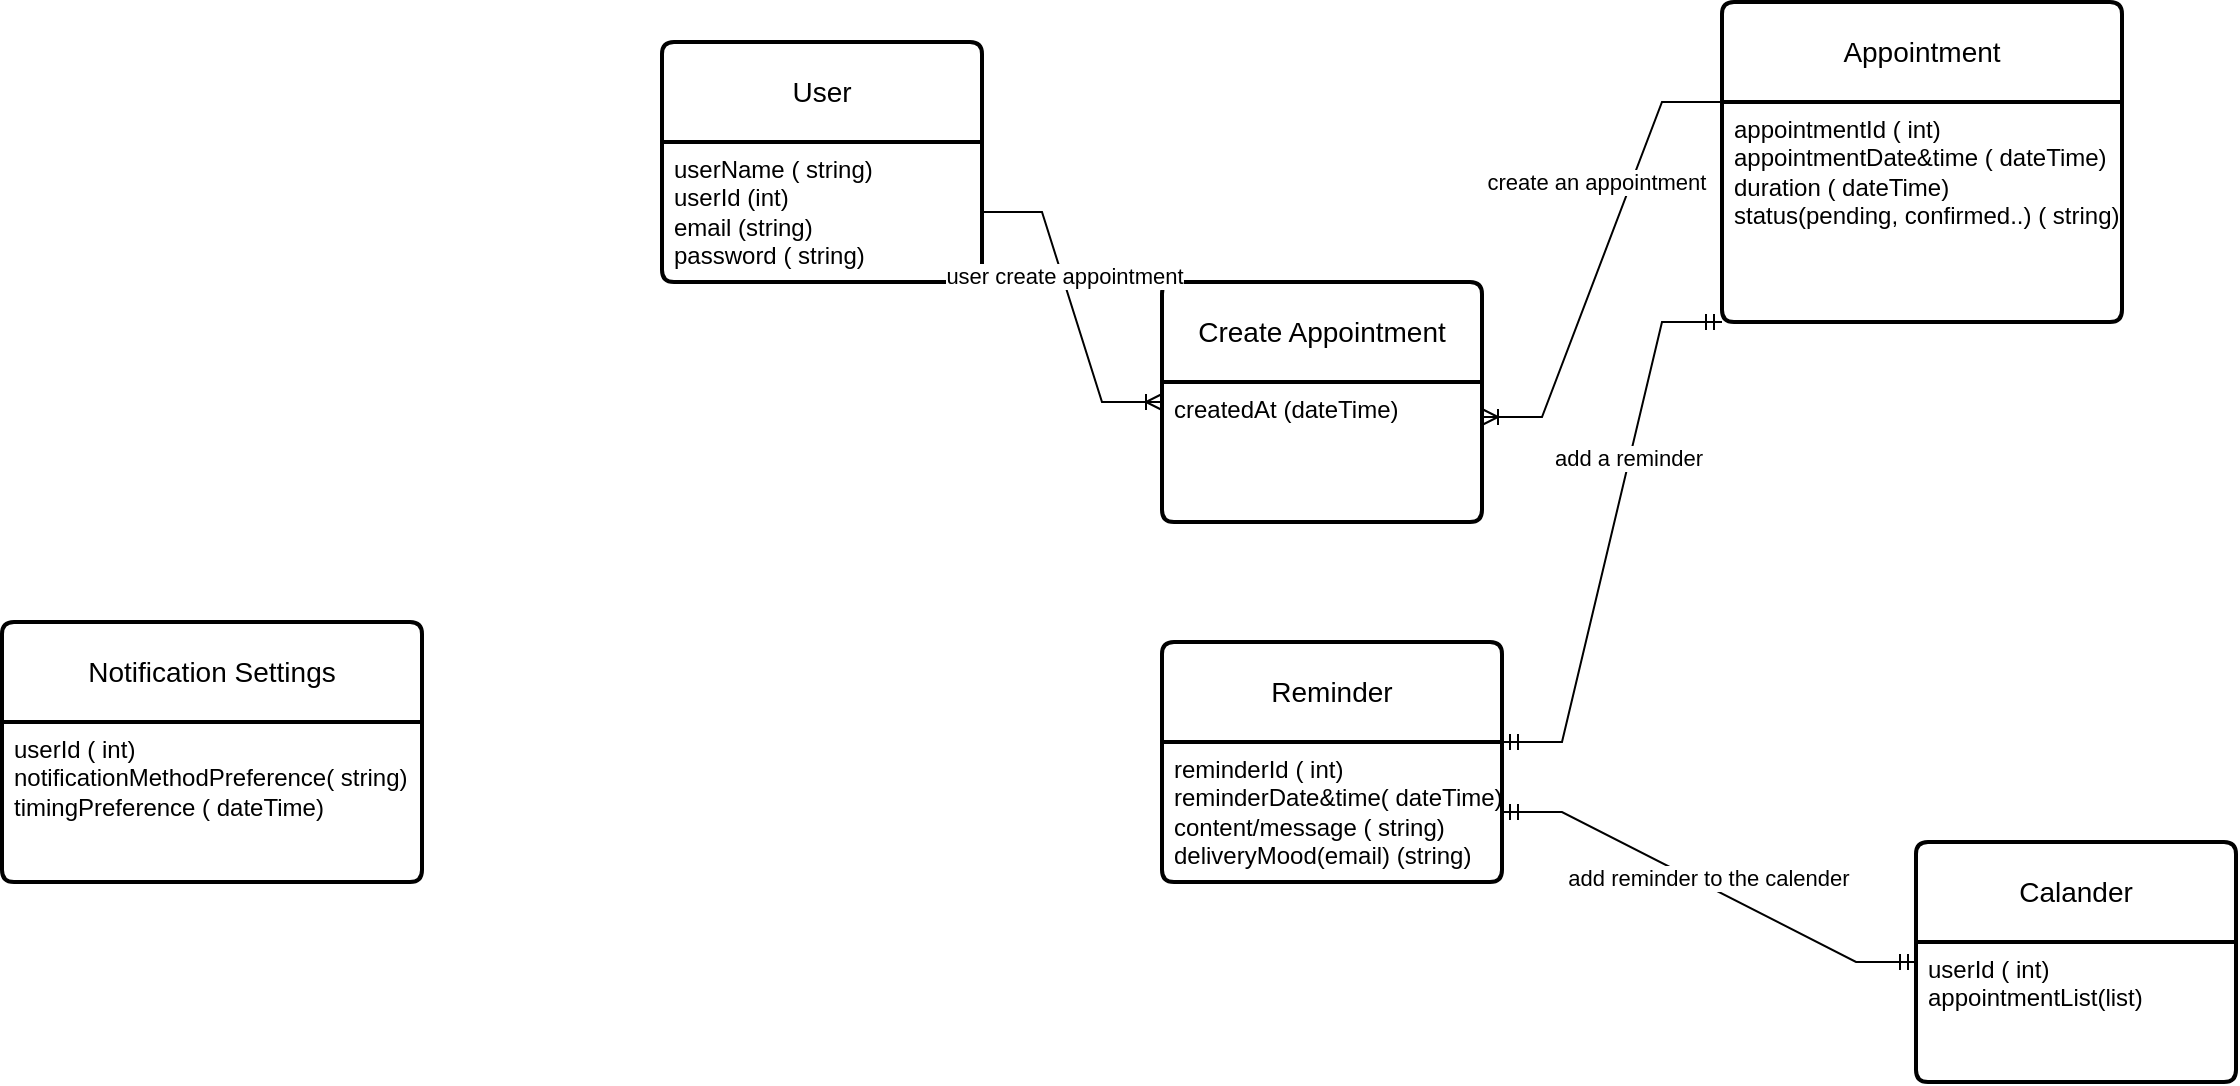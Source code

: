 <mxfile version="23.0.1" type="github">
  <diagram name="Page-1" id="C3Hwjrb-IPvHiDlZz18y">
    <mxGraphModel dx="1623" dy="1646" grid="1" gridSize="10" guides="1" tooltips="1" connect="1" arrows="1" fold="1" page="1" pageScale="1" pageWidth="827" pageHeight="1169" math="0" shadow="0">
      <root>
        <mxCell id="0" />
        <mxCell id="1" parent="0" />
        <mxCell id="0tqYPtEU-48YP9xvBXRx-1" value="User" style="swimlane;childLayout=stackLayout;horizontal=1;startSize=50;horizontalStack=0;rounded=1;fontSize=14;fontStyle=0;strokeWidth=2;resizeParent=0;resizeLast=1;shadow=0;dashed=0;align=center;arcSize=4;whiteSpace=wrap;html=1;" vertex="1" parent="1">
          <mxGeometry x="40" width="160" height="120" as="geometry" />
        </mxCell>
        <mxCell id="0tqYPtEU-48YP9xvBXRx-2" value="userName ( string)&lt;br&gt;userId (int)&lt;br&gt;email (string)&lt;br&gt;password ( string)" style="align=left;strokeColor=none;fillColor=none;spacingLeft=4;fontSize=12;verticalAlign=top;resizable=0;rotatable=0;part=1;html=1;" vertex="1" parent="0tqYPtEU-48YP9xvBXRx-1">
          <mxGeometry y="50" width="160" height="70" as="geometry" />
        </mxCell>
        <mxCell id="0tqYPtEU-48YP9xvBXRx-3" value="Appointment" style="swimlane;childLayout=stackLayout;horizontal=1;startSize=50;horizontalStack=0;rounded=1;fontSize=14;fontStyle=0;strokeWidth=2;resizeParent=0;resizeLast=1;shadow=0;dashed=0;align=center;arcSize=4;whiteSpace=wrap;html=1;" vertex="1" parent="1">
          <mxGeometry x="570" y="-20" width="200" height="160" as="geometry" />
        </mxCell>
        <mxCell id="0tqYPtEU-48YP9xvBXRx-4" value="appointmentId ( int)&lt;br&gt;appointmentDate&amp;amp;time ( dateTime)&lt;br&gt;duration ( dateTime)&lt;br&gt;status(pending, confirmed..) ( string)" style="align=left;strokeColor=none;fillColor=none;spacingLeft=4;fontSize=12;verticalAlign=top;resizable=0;rotatable=0;part=1;html=1;" vertex="1" parent="0tqYPtEU-48YP9xvBXRx-3">
          <mxGeometry y="50" width="200" height="110" as="geometry" />
        </mxCell>
        <mxCell id="0tqYPtEU-48YP9xvBXRx-8" value="Reminder" style="swimlane;childLayout=stackLayout;horizontal=1;startSize=50;horizontalStack=0;rounded=1;fontSize=14;fontStyle=0;strokeWidth=2;resizeParent=0;resizeLast=1;shadow=0;dashed=0;align=center;arcSize=4;whiteSpace=wrap;html=1;" vertex="1" parent="1">
          <mxGeometry x="290" y="300" width="170" height="120" as="geometry" />
        </mxCell>
        <mxCell id="0tqYPtEU-48YP9xvBXRx-9" value="reminderId ( int)&amp;nbsp;&lt;br&gt;reminderDate&amp;amp;time( dateTime)&lt;br&gt;content/message ( string)&lt;br&gt;deliveryMood(email) (string)" style="align=left;strokeColor=none;fillColor=none;spacingLeft=4;fontSize=12;verticalAlign=top;resizable=0;rotatable=0;part=1;html=1;" vertex="1" parent="0tqYPtEU-48YP9xvBXRx-8">
          <mxGeometry y="50" width="170" height="70" as="geometry" />
        </mxCell>
        <mxCell id="0tqYPtEU-48YP9xvBXRx-10" value="Notification Settings" style="swimlane;childLayout=stackLayout;horizontal=1;startSize=50;horizontalStack=0;rounded=1;fontSize=14;fontStyle=0;strokeWidth=2;resizeParent=0;resizeLast=1;shadow=0;dashed=0;align=center;arcSize=4;whiteSpace=wrap;html=1;" vertex="1" parent="1">
          <mxGeometry x="-290" y="290" width="210" height="130" as="geometry" />
        </mxCell>
        <mxCell id="0tqYPtEU-48YP9xvBXRx-11" value="userId ( int)&lt;br&gt;notificationMethodPreference( string)&lt;br&gt;timingPreference ( dateTime)" style="align=left;strokeColor=none;fillColor=none;spacingLeft=4;fontSize=12;verticalAlign=top;resizable=0;rotatable=0;part=1;html=1;" vertex="1" parent="0tqYPtEU-48YP9xvBXRx-10">
          <mxGeometry y="50" width="210" height="80" as="geometry" />
        </mxCell>
        <mxCell id="0tqYPtEU-48YP9xvBXRx-12" value="Calander" style="swimlane;childLayout=stackLayout;horizontal=1;startSize=50;horizontalStack=0;rounded=1;fontSize=14;fontStyle=0;strokeWidth=2;resizeParent=0;resizeLast=1;shadow=0;dashed=0;align=center;arcSize=4;whiteSpace=wrap;html=1;" vertex="1" parent="1">
          <mxGeometry x="667" y="400" width="160" height="120" as="geometry" />
        </mxCell>
        <mxCell id="0tqYPtEU-48YP9xvBXRx-13" value="userId ( int)&lt;br&gt;appointmentList(list)" style="align=left;strokeColor=none;fillColor=none;spacingLeft=4;fontSize=12;verticalAlign=top;resizable=0;rotatable=0;part=1;html=1;" vertex="1" parent="0tqYPtEU-48YP9xvBXRx-12">
          <mxGeometry y="50" width="160" height="70" as="geometry" />
        </mxCell>
        <mxCell id="0tqYPtEU-48YP9xvBXRx-24" value="Create Appointment" style="swimlane;childLayout=stackLayout;horizontal=1;startSize=50;horizontalStack=0;rounded=1;fontSize=14;fontStyle=0;strokeWidth=2;resizeParent=0;resizeLast=1;shadow=0;dashed=0;align=center;arcSize=4;whiteSpace=wrap;html=1;" vertex="1" parent="1">
          <mxGeometry x="290" y="120" width="160" height="120" as="geometry" />
        </mxCell>
        <mxCell id="0tqYPtEU-48YP9xvBXRx-25" value="createdAt (dateTime)" style="align=left;strokeColor=none;fillColor=none;spacingLeft=4;fontSize=12;verticalAlign=top;resizable=0;rotatable=0;part=1;html=1;" vertex="1" parent="0tqYPtEU-48YP9xvBXRx-24">
          <mxGeometry y="50" width="160" height="70" as="geometry" />
        </mxCell>
        <mxCell id="0tqYPtEU-48YP9xvBXRx-26" value="" style="edgeStyle=entityRelationEdgeStyle;fontSize=12;html=1;endArrow=ERoneToMany;rounded=0;entryX=0;entryY=0.5;entryDx=0;entryDy=0;exitX=1;exitY=0.5;exitDx=0;exitDy=0;" edge="1" parent="1" source="0tqYPtEU-48YP9xvBXRx-2" target="0tqYPtEU-48YP9xvBXRx-24">
          <mxGeometry width="100" height="100" relative="1" as="geometry">
            <mxPoint x="160" y="240" as="sourcePoint" />
            <mxPoint x="260" y="140" as="targetPoint" />
            <Array as="points">
              <mxPoint x="60" y="190" />
            </Array>
          </mxGeometry>
        </mxCell>
        <mxCell id="0tqYPtEU-48YP9xvBXRx-33" value="user create appointment" style="edgeLabel;html=1;align=center;verticalAlign=middle;resizable=0;points=[];" vertex="1" connectable="0" parent="0tqYPtEU-48YP9xvBXRx-26">
          <mxGeometry x="-0.2" y="1" relative="1" as="geometry">
            <mxPoint as="offset" />
          </mxGeometry>
        </mxCell>
        <mxCell id="0tqYPtEU-48YP9xvBXRx-27" value="" style="edgeStyle=entityRelationEdgeStyle;fontSize=12;html=1;endArrow=ERoneToMany;rounded=0;entryX=1;entryY=0.25;entryDx=0;entryDy=0;exitX=0;exitY=0;exitDx=0;exitDy=0;" edge="1" parent="1" source="0tqYPtEU-48YP9xvBXRx-4" target="0tqYPtEU-48YP9xvBXRx-25">
          <mxGeometry width="100" height="100" relative="1" as="geometry">
            <mxPoint x="450" y="290" as="sourcePoint" />
            <mxPoint x="550" y="190" as="targetPoint" />
            <Array as="points">
              <mxPoint x="620" y="260" />
            </Array>
          </mxGeometry>
        </mxCell>
        <mxCell id="0tqYPtEU-48YP9xvBXRx-34" value="create an appointment" style="edgeLabel;html=1;align=center;verticalAlign=middle;resizable=0;points=[];" vertex="1" connectable="0" parent="0tqYPtEU-48YP9xvBXRx-27">
          <mxGeometry x="0.082" relative="1" as="geometry">
            <mxPoint y="-48" as="offset" />
          </mxGeometry>
        </mxCell>
        <mxCell id="0tqYPtEU-48YP9xvBXRx-32" value="" style="edgeStyle=entityRelationEdgeStyle;fontSize=12;html=1;endArrow=ERmandOne;startArrow=ERmandOne;rounded=0;entryX=0;entryY=0.5;entryDx=0;entryDy=0;exitX=1;exitY=0.5;exitDx=0;exitDy=0;" edge="1" parent="1" source="0tqYPtEU-48YP9xvBXRx-9" target="0tqYPtEU-48YP9xvBXRx-12">
          <mxGeometry width="100" height="100" relative="1" as="geometry">
            <mxPoint x="390" y="400" as="sourcePoint" />
            <mxPoint x="490" y="300" as="targetPoint" />
          </mxGeometry>
        </mxCell>
        <mxCell id="0tqYPtEU-48YP9xvBXRx-37" value="add reminder to the calender" style="edgeLabel;html=1;align=center;verticalAlign=middle;resizable=0;points=[];" vertex="1" connectable="0" parent="0tqYPtEU-48YP9xvBXRx-32">
          <mxGeometry x="-0.054" y="2" relative="1" as="geometry">
            <mxPoint x="4" as="offset" />
          </mxGeometry>
        </mxCell>
        <mxCell id="0tqYPtEU-48YP9xvBXRx-29" value="" style="edgeStyle=entityRelationEdgeStyle;fontSize=12;html=1;endArrow=ERmandOne;startArrow=ERmandOne;rounded=0;exitX=1;exitY=0;exitDx=0;exitDy=0;entryX=0;entryY=1;entryDx=0;entryDy=0;" edge="1" parent="1" source="0tqYPtEU-48YP9xvBXRx-9" target="0tqYPtEU-48YP9xvBXRx-4">
          <mxGeometry width="100" height="100" relative="1" as="geometry">
            <mxPoint x="480" y="385" as="sourcePoint" />
            <mxPoint x="770" y="130" as="targetPoint" />
            <Array as="points">
              <mxPoint x="690" y="477.5" />
              <mxPoint x="750" y="247.5" />
              <mxPoint x="710" y="457.5" />
            </Array>
          </mxGeometry>
        </mxCell>
        <mxCell id="0tqYPtEU-48YP9xvBXRx-36" value="add a reminder" style="edgeLabel;html=1;align=center;verticalAlign=middle;resizable=0;points=[];" vertex="1" connectable="0" parent="0tqYPtEU-48YP9xvBXRx-29">
          <mxGeometry x="0.281" y="1" relative="1" as="geometry">
            <mxPoint as="offset" />
          </mxGeometry>
        </mxCell>
      </root>
    </mxGraphModel>
  </diagram>
</mxfile>
